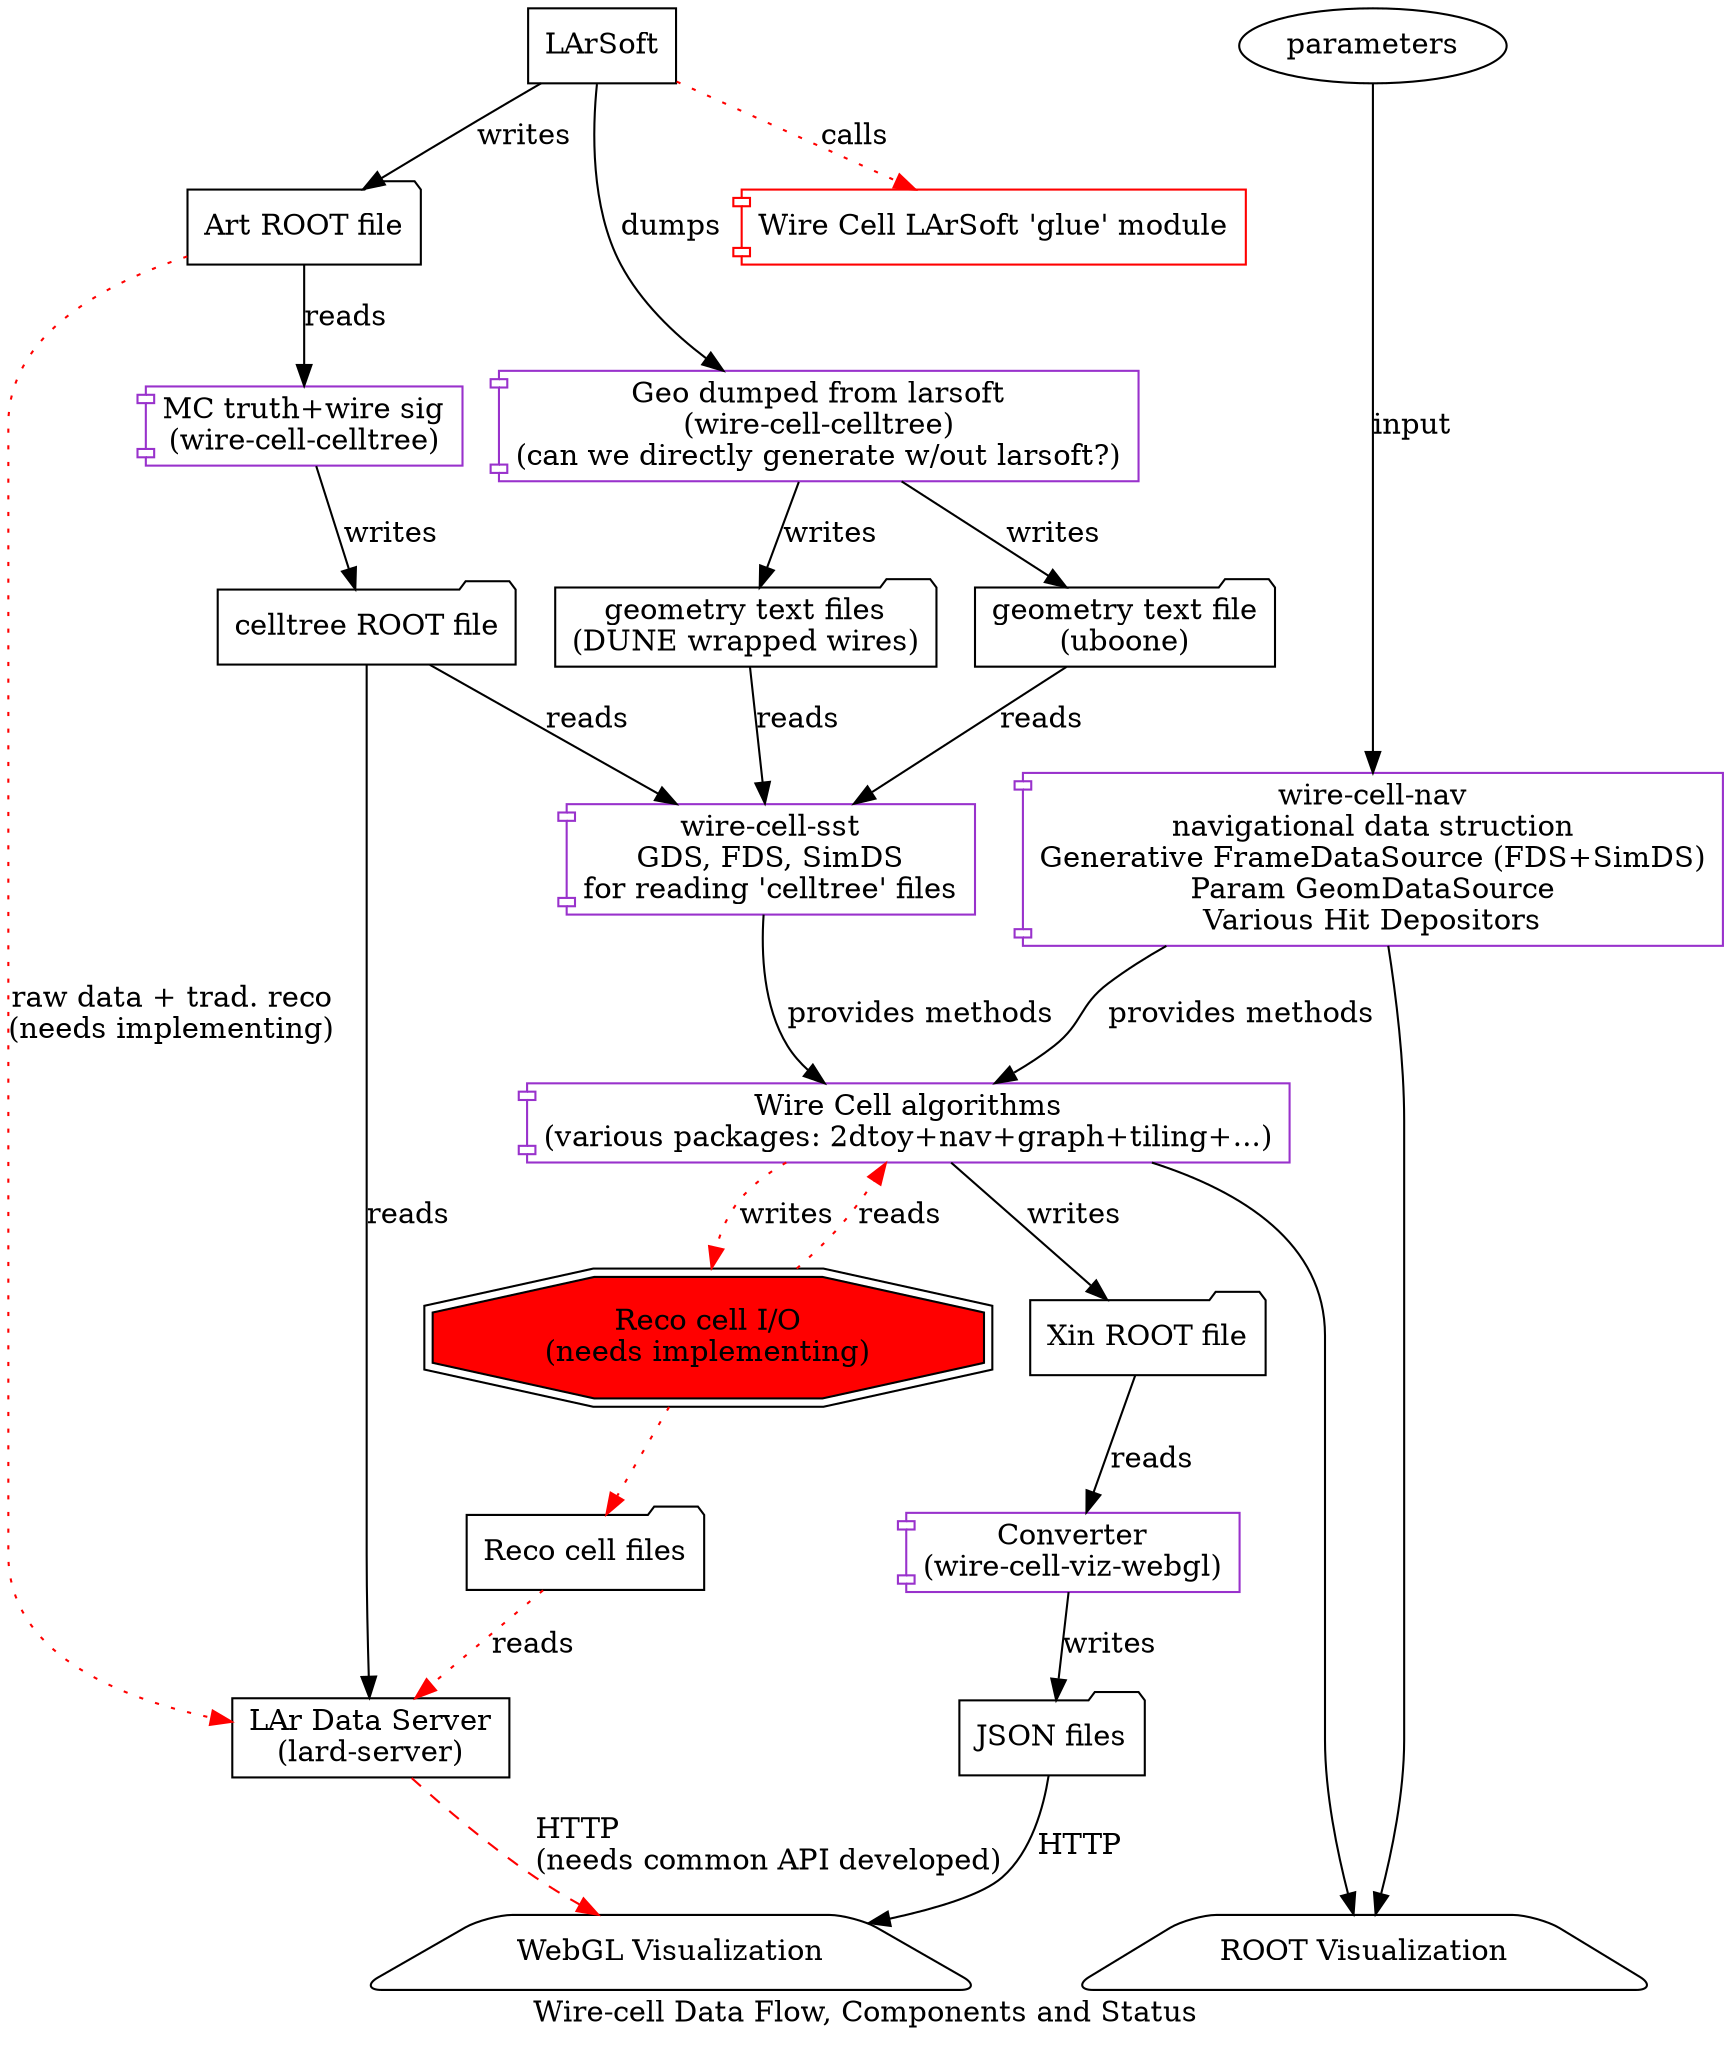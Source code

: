 digraph "G" {
	label="Wire-cell Data Flow, Components and Status";
	URL="http://bnlif.github.io/wire-cell-docs/"

	larsoft[shape=box,label="LArSoft"];
	wclmod[color=red,shape=component,label="Wire Cell LArSoft 'glue' module"];
	
	larfile[shape=folder, label="Art ROOT file"];
	lardata[color=darkorchid,shape=component,URL="https://github.com/BNLIF/wire-cell-celltree",label="MC truth+wire sig\n(wire-cell-celltree)"];
	largeom[color=darkorchid,shape=component,URL="https://github.com/BNLIF/wire-cell-celltree",label="Geo dumped from larsoft\n(wire-cell-celltree)\n(can we directly generate w/out larsoft?)"];
	celltree[shape=folder, label="celltree ROOT file"];
	geomfile_ub[shape=folder, label="geometry text file\n(uboone)"];
	geomfile_dune[shape=folder, label="geometry text files\n(DUNE wrapped wires)"];
	sst[color=darkorchid,shape=component,URL="https://github.com/BNLIF/wire-cell-sst",label="wire-cell-sst\nGDS, FDS, SimDS\nfor reading 'celltree' files"];
	params[shape=ellipse,label="parameters"];
	
	nav[color=darkorchid,shape=component,URL="https://github.com/BNLIF/wire-cell-nav",label="wire-cell-nav\nnavigational data struction\nGenerative FrameDataSource (FDS+SimDS)\nParam GeomDataSource\nVarious Hit Depositors"];
	algs[color=darkorchid,shape=component,label="Wire Cell algorithms\n(various packages: 2dtoy+nav+graph+tiling+...)"];

	xinfile[shape=folder,label="Xin ROOT file"];
	

	cellio[style=filled,fillcolor=red,shape=doubleoctagon,label="Reco cell I/O\n(needs implementing)"];
	cellfile[shape=folder,label="Reco cell files"];

	root2json[color=darkorchid,shape=component,URL="https://github.com/BNLIF/wire-cell-viz-webgl",label="Converter\n(wire-cell-viz-webgl)"];
	json[shape=folder,label="JSON files"];
	
	lard[shape=box,URL="https://github.com/brettviren/lard",label="LAr Data Server\n(lard-server)"];
	disp[style=rounded,shape=trapezium,label="WebGL Visualization"];
	rootvis[style=rounded,shape=trapezium,label="ROOT Visualization"];

	{rank=same; larsoft; params}

	{rank=same; disp; rootvis}

	larsoft->larfile[label="writes"];
	larsoft->wclmod[color=red,style=dotted,label="calls"];
	

	larfile->lardata[label="reads"];
	lardata->celltree[label="writes"];
	largeom->geomfile_ub[label="writes"];
	larsoft->largeom[label="dumps"];
	largeom->geomfile_dune[label="writes"];

	celltree->sst[label="reads"];
	geomfile_ub->sst[label="reads"];
	geomfile_dune->sst[label="reads"];
	sst->algs[label="provides methods"];

	params->nav[label="input"];
	nav->algs[label="provides methods"];
	nav->rootvis;

	algs->cellio[color=red,style="dotted",label="writes"];
	cellio->algs[color=red,style="dotted",label="reads"];
	cellio->cellfile[color=red,style="dotted"];
	cellfile->lard[color=red,style="dotted",label="reads"];

	lard->disp[color=red,style=dashed, label="HTTP\l(needs common API developed)"];
	celltree->lard[label="reads"];
	larfile->lard[color=red,style=dotted, label="raw data + trad. reco\n(needs implementing)"];

	algs->xinfile[label="writes"];
	
	xinfile->root2json[label="reads"];
	root2json->json[label="writes"];
	json->disp[label="HTTP"];

	algs->rootvis;
}